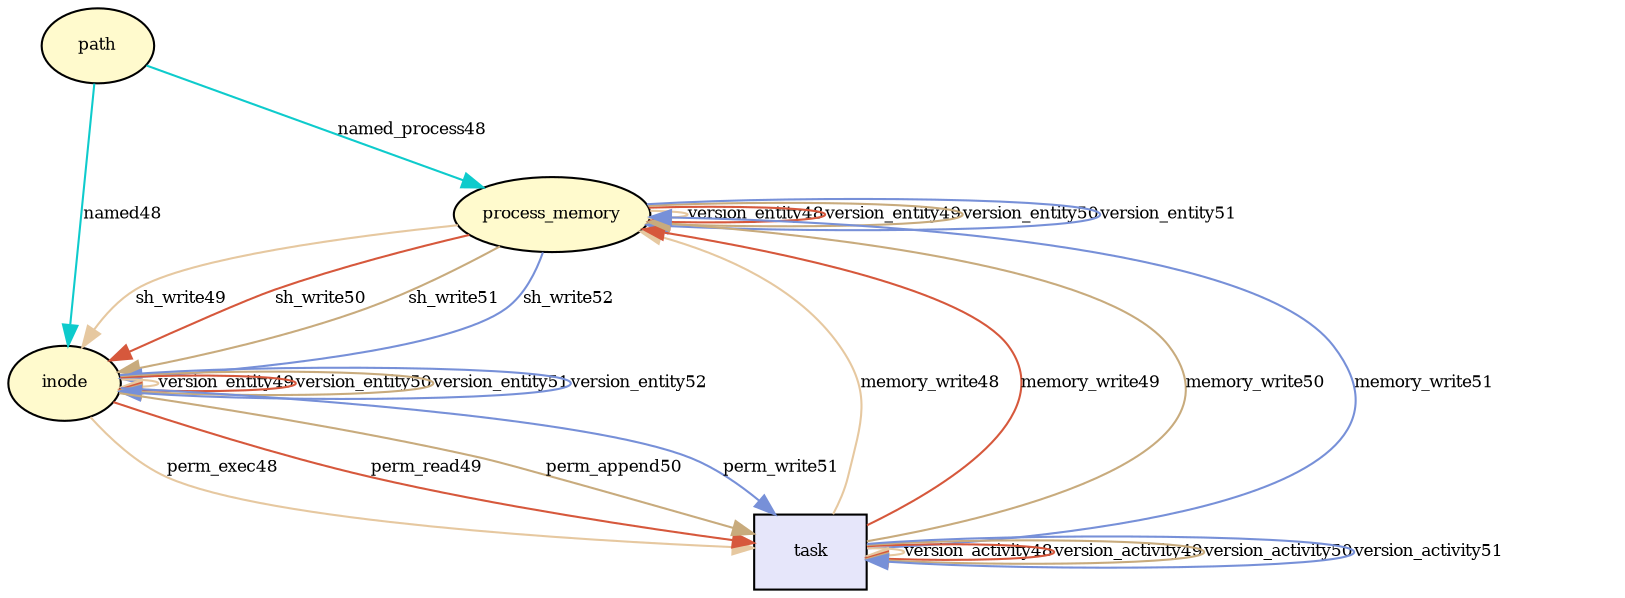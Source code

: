 digraph RGL__DirectedAdjacencyGraph {path[fontsize = 8,label = "path",shape = ellipse, fillcolor="#fffacd", style = filled]

process_memory[fontsize = 8,label = "process_memory",shape = ellipse, fillcolor="#fffacd", style = filled]

path -> process_memory[fontsize = 8,label = "named_process48", color="#0ecbcc"]

inode[fontsize = 8,label = "inode",shape = ellipse, fillcolor="#fffacd", style = filled]

path -> inode[fontsize = 8,label = "named48", color="#0ecbcc"]

task[fontsize = 8,label = "task",shape = rectangle, fillcolor="#e6e6fa", style = filled]

task -> task[fontsize = 8,label = "version_activity48", color="#e6c8a0"]

inode -> task[fontsize = 8,label = "perm_exec48", color="#e6c8a0"]

process_memory -> process_memory[fontsize = 8,label = "version_entity48", color="#e6c8a0"]

task -> process_memory[fontsize = 8,label = "memory_write48", color="#e6c8a0"]

inode -> inode[fontsize = 8,label = "version_entity49", color="#e6c8a0"]

process_memory -> inode[fontsize = 8,label = "sh_write49", color="#e6c8a0"]

task -> task[fontsize = 8,label = "version_activity49", color="#d6583c"]

inode -> task[fontsize = 8,label = "perm_read49", color="#d6583c"]

process_memory -> process_memory[fontsize = 8,label = "version_entity49", color="#d6583c"]

task -> process_memory[fontsize = 8,label = "memory_write49", color="#d6583c"]

inode -> inode[fontsize = 8,label = "version_entity50", color="#d6583c"]

process_memory -> inode[fontsize = 8,label = "sh_write50", color="#d6583c"]

task -> task[fontsize = 8,label = "version_activity50", color="#c8ab7d"]

inode -> task[fontsize = 8,label = "perm_append50", color="#c8ab7d"]

process_memory -> process_memory[fontsize = 8,label = "version_entity50", color="#c8ab7d"]

task -> process_memory[fontsize = 8,label = "memory_write50", color="#c8ab7d"]

inode -> inode[fontsize = 8,label = "version_entity51", color="#c8ab7d"]

process_memory -> inode[fontsize = 8,label = "sh_write51", color="#c8ab7d"]

task -> task[fontsize = 8,label = "version_activity51", color="#7790d8"]

inode -> task[fontsize = 8,label = "perm_write51", color="#7790d8"]

process_memory -> process_memory[fontsize = 8,label = "version_entity51", color="#7790d8"]

task -> process_memory[fontsize = 8,label = "memory_write51", color="#7790d8"]

inode -> inode[fontsize = 8,label = "version_entity52", color="#7790d8"]

process_memory -> inode[fontsize = 8,label = "sh_write52", color="#7790d8"]

}